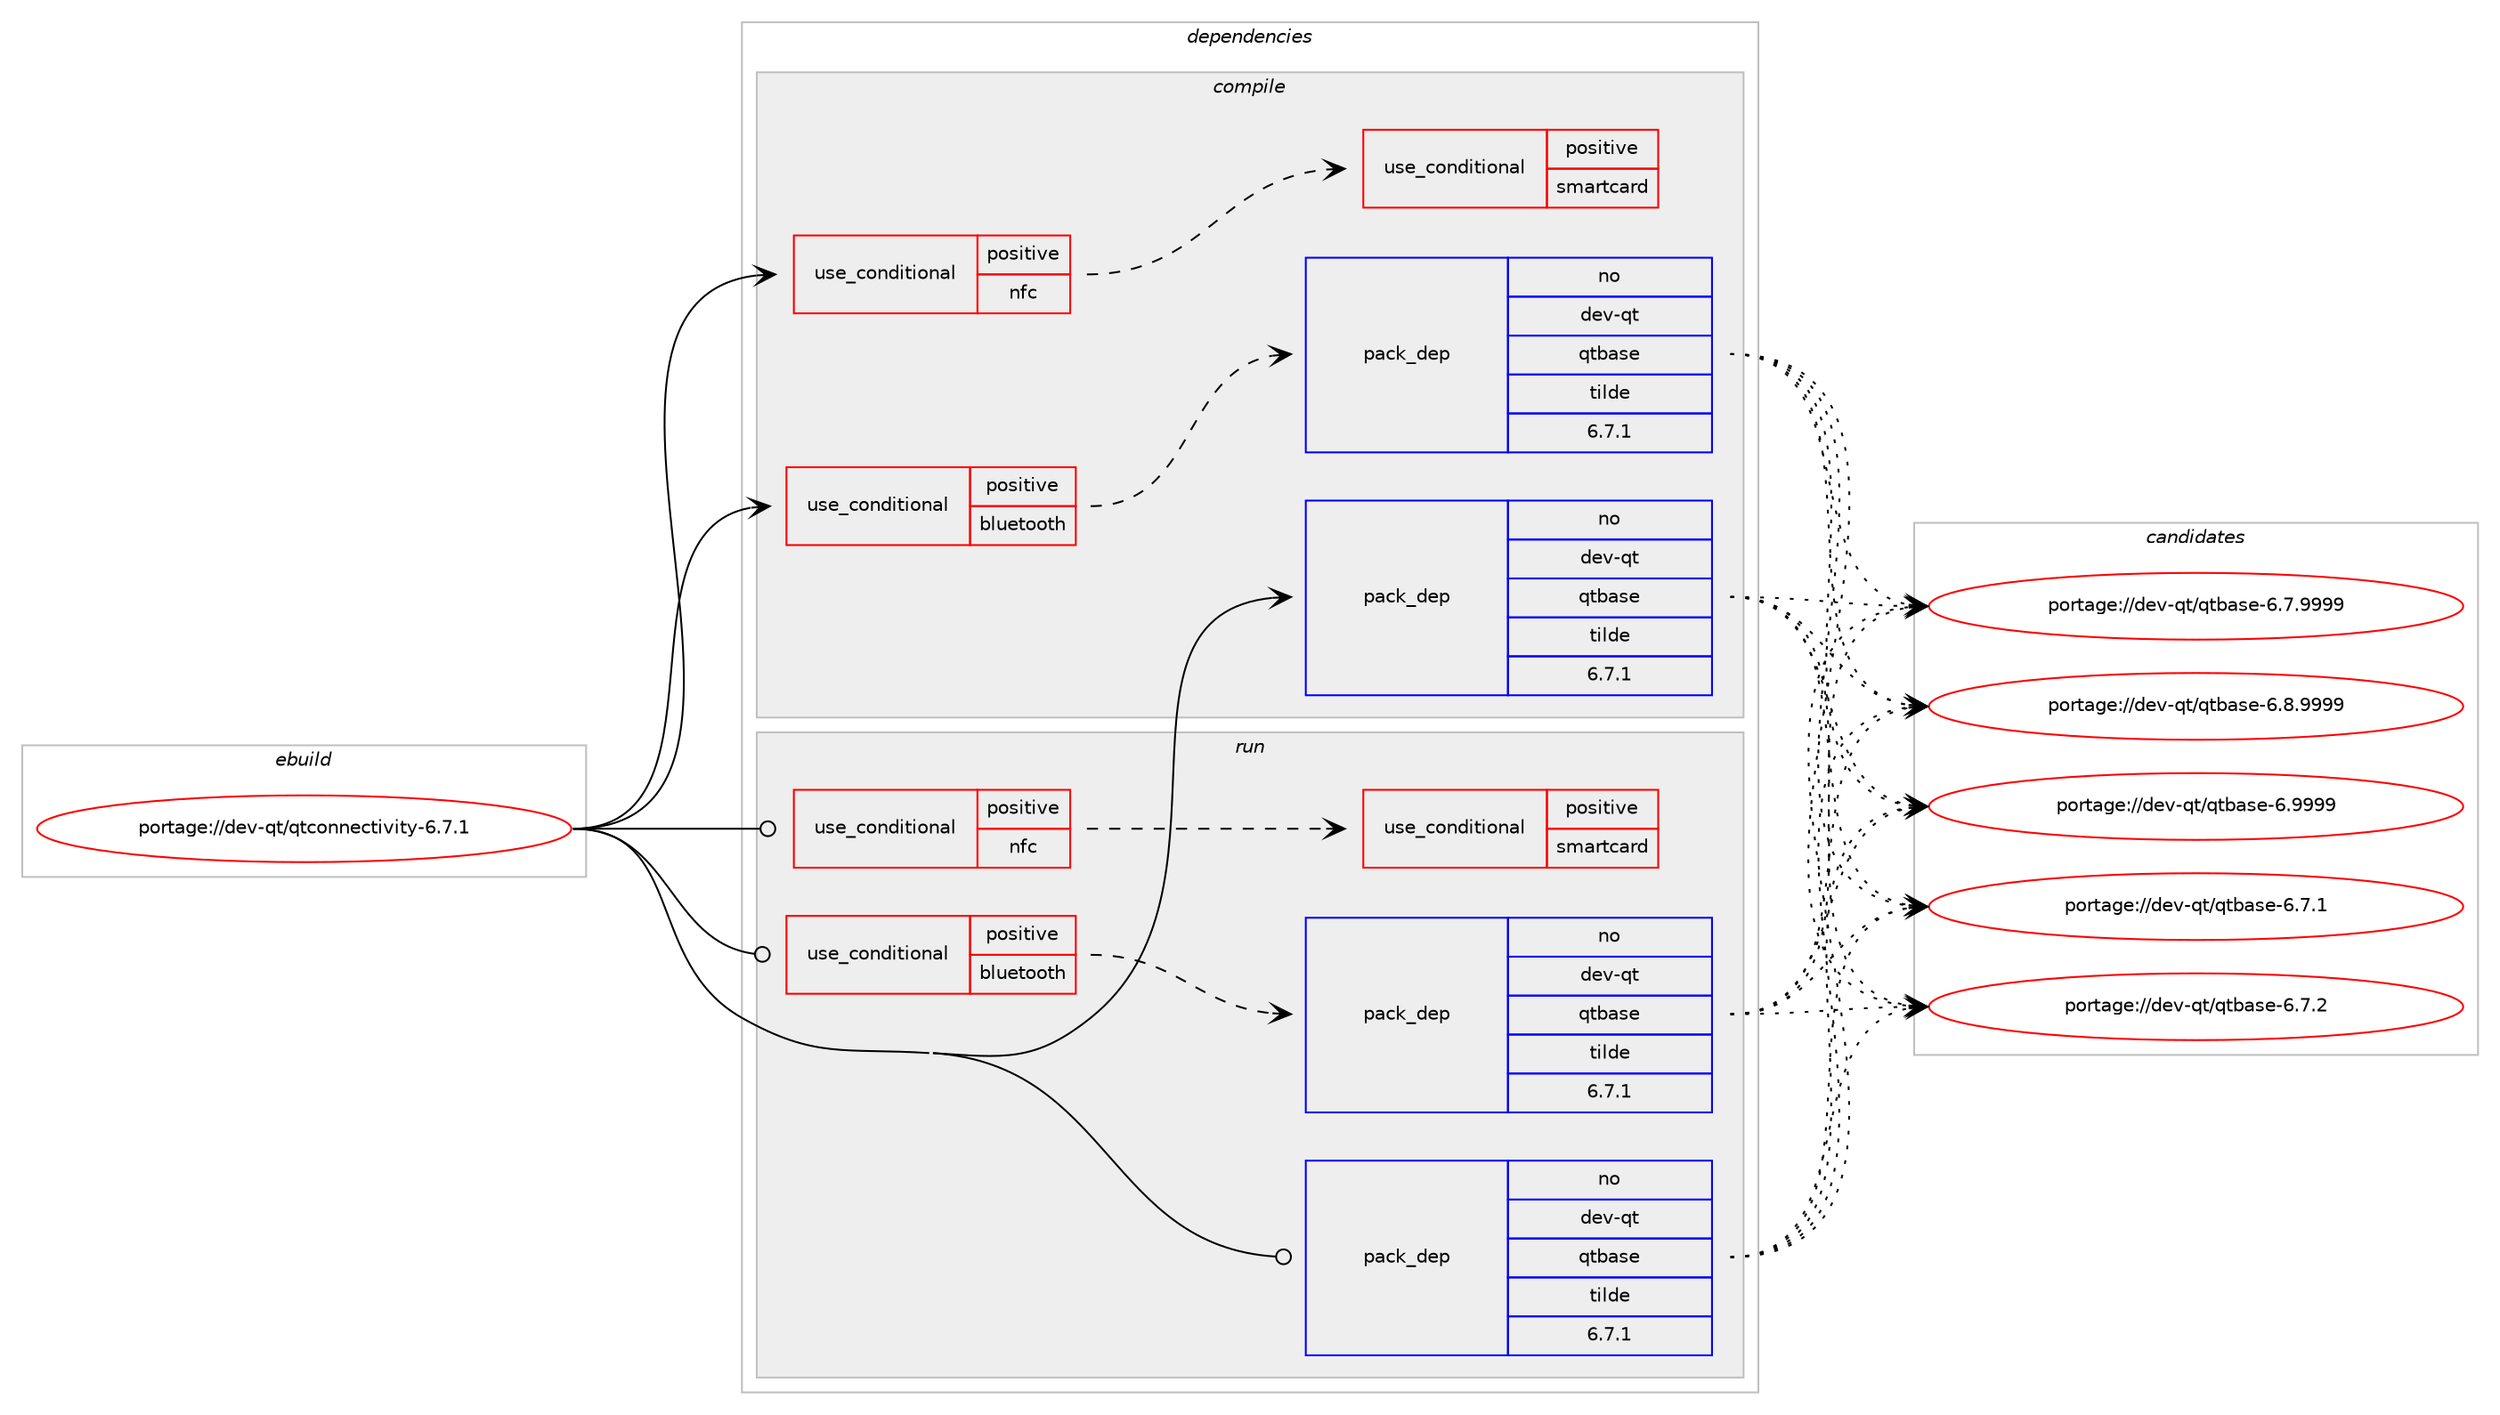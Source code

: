 digraph prolog {

# *************
# Graph options
# *************

newrank=true;
concentrate=true;
compound=true;
graph [rankdir=LR,fontname=Helvetica,fontsize=10,ranksep=1.5];#, ranksep=2.5, nodesep=0.2];
edge  [arrowhead=vee];
node  [fontname=Helvetica,fontsize=10];

# **********
# The ebuild
# **********

subgraph cluster_leftcol {
color=gray;
rank=same;
label=<<i>ebuild</i>>;
id [label="portage://dev-qt/qtconnectivity-6.7.1", color=red, width=4, href="../dev-qt/qtconnectivity-6.7.1.svg"];
}

# ****************
# The dependencies
# ****************

subgraph cluster_midcol {
color=gray;
label=<<i>dependencies</i>>;
subgraph cluster_compile {
fillcolor="#eeeeee";
style=filled;
label=<<i>compile</i>>;
subgraph cond40675 {
dependency85273 [label=<<TABLE BORDER="0" CELLBORDER="1" CELLSPACING="0" CELLPADDING="4"><TR><TD ROWSPAN="3" CELLPADDING="10">use_conditional</TD></TR><TR><TD>positive</TD></TR><TR><TD>bluetooth</TD></TR></TABLE>>, shape=none, color=red];
subgraph pack43358 {
dependency85274 [label=<<TABLE BORDER="0" CELLBORDER="1" CELLSPACING="0" CELLPADDING="4" WIDTH="220"><TR><TD ROWSPAN="6" CELLPADDING="30">pack_dep</TD></TR><TR><TD WIDTH="110">no</TD></TR><TR><TD>dev-qt</TD></TR><TR><TD>qtbase</TD></TR><TR><TD>tilde</TD></TR><TR><TD>6.7.1</TD></TR></TABLE>>, shape=none, color=blue];
}
dependency85273:e -> dependency85274:w [weight=20,style="dashed",arrowhead="vee"];
# *** BEGIN UNKNOWN DEPENDENCY TYPE (TODO) ***
# dependency85273 -> package_dependency(portage://dev-qt/qtconnectivity-6.7.1,install,no,net-wireless,bluez,none,[,,],any_same_slot,[])
# *** END UNKNOWN DEPENDENCY TYPE (TODO) ***

}
id:e -> dependency85273:w [weight=20,style="solid",arrowhead="vee"];
subgraph cond40676 {
dependency85275 [label=<<TABLE BORDER="0" CELLBORDER="1" CELLSPACING="0" CELLPADDING="4"><TR><TD ROWSPAN="3" CELLPADDING="10">use_conditional</TD></TR><TR><TD>positive</TD></TR><TR><TD>nfc</TD></TR></TABLE>>, shape=none, color=red];
subgraph cond40677 {
dependency85276 [label=<<TABLE BORDER="0" CELLBORDER="1" CELLSPACING="0" CELLPADDING="4"><TR><TD ROWSPAN="3" CELLPADDING="10">use_conditional</TD></TR><TR><TD>positive</TD></TR><TR><TD>smartcard</TD></TR></TABLE>>, shape=none, color=red];
# *** BEGIN UNKNOWN DEPENDENCY TYPE (TODO) ***
# dependency85276 -> package_dependency(portage://dev-qt/qtconnectivity-6.7.1,install,no,sys-apps,pcsc-lite,none,[,,],[],[])
# *** END UNKNOWN DEPENDENCY TYPE (TODO) ***

}
dependency85275:e -> dependency85276:w [weight=20,style="dashed",arrowhead="vee"];
}
id:e -> dependency85275:w [weight=20,style="solid",arrowhead="vee"];
subgraph pack43359 {
dependency85277 [label=<<TABLE BORDER="0" CELLBORDER="1" CELLSPACING="0" CELLPADDING="4" WIDTH="220"><TR><TD ROWSPAN="6" CELLPADDING="30">pack_dep</TD></TR><TR><TD WIDTH="110">no</TD></TR><TR><TD>dev-qt</TD></TR><TR><TD>qtbase</TD></TR><TR><TD>tilde</TD></TR><TR><TD>6.7.1</TD></TR></TABLE>>, shape=none, color=blue];
}
id:e -> dependency85277:w [weight=20,style="solid",arrowhead="vee"];
}
subgraph cluster_compileandrun {
fillcolor="#eeeeee";
style=filled;
label=<<i>compile and run</i>>;
}
subgraph cluster_run {
fillcolor="#eeeeee";
style=filled;
label=<<i>run</i>>;
subgraph cond40678 {
dependency85278 [label=<<TABLE BORDER="0" CELLBORDER="1" CELLSPACING="0" CELLPADDING="4"><TR><TD ROWSPAN="3" CELLPADDING="10">use_conditional</TD></TR><TR><TD>positive</TD></TR><TR><TD>bluetooth</TD></TR></TABLE>>, shape=none, color=red];
subgraph pack43360 {
dependency85279 [label=<<TABLE BORDER="0" CELLBORDER="1" CELLSPACING="0" CELLPADDING="4" WIDTH="220"><TR><TD ROWSPAN="6" CELLPADDING="30">pack_dep</TD></TR><TR><TD WIDTH="110">no</TD></TR><TR><TD>dev-qt</TD></TR><TR><TD>qtbase</TD></TR><TR><TD>tilde</TD></TR><TR><TD>6.7.1</TD></TR></TABLE>>, shape=none, color=blue];
}
dependency85278:e -> dependency85279:w [weight=20,style="dashed",arrowhead="vee"];
# *** BEGIN UNKNOWN DEPENDENCY TYPE (TODO) ***
# dependency85278 -> package_dependency(portage://dev-qt/qtconnectivity-6.7.1,run,no,net-wireless,bluez,none,[,,],any_same_slot,[])
# *** END UNKNOWN DEPENDENCY TYPE (TODO) ***

}
id:e -> dependency85278:w [weight=20,style="solid",arrowhead="odot"];
subgraph cond40679 {
dependency85280 [label=<<TABLE BORDER="0" CELLBORDER="1" CELLSPACING="0" CELLPADDING="4"><TR><TD ROWSPAN="3" CELLPADDING="10">use_conditional</TD></TR><TR><TD>positive</TD></TR><TR><TD>nfc</TD></TR></TABLE>>, shape=none, color=red];
subgraph cond40680 {
dependency85281 [label=<<TABLE BORDER="0" CELLBORDER="1" CELLSPACING="0" CELLPADDING="4"><TR><TD ROWSPAN="3" CELLPADDING="10">use_conditional</TD></TR><TR><TD>positive</TD></TR><TR><TD>smartcard</TD></TR></TABLE>>, shape=none, color=red];
# *** BEGIN UNKNOWN DEPENDENCY TYPE (TODO) ***
# dependency85281 -> package_dependency(portage://dev-qt/qtconnectivity-6.7.1,run,no,sys-apps,pcsc-lite,none,[,,],[],[])
# *** END UNKNOWN DEPENDENCY TYPE (TODO) ***

}
dependency85280:e -> dependency85281:w [weight=20,style="dashed",arrowhead="vee"];
}
id:e -> dependency85280:w [weight=20,style="solid",arrowhead="odot"];
subgraph pack43361 {
dependency85282 [label=<<TABLE BORDER="0" CELLBORDER="1" CELLSPACING="0" CELLPADDING="4" WIDTH="220"><TR><TD ROWSPAN="6" CELLPADDING="30">pack_dep</TD></TR><TR><TD WIDTH="110">no</TD></TR><TR><TD>dev-qt</TD></TR><TR><TD>qtbase</TD></TR><TR><TD>tilde</TD></TR><TR><TD>6.7.1</TD></TR></TABLE>>, shape=none, color=blue];
}
id:e -> dependency85282:w [weight=20,style="solid",arrowhead="odot"];
}
}

# **************
# The candidates
# **************

subgraph cluster_choices {
rank=same;
color=gray;
label=<<i>candidates</i>>;

subgraph choice43358 {
color=black;
nodesep=1;
choice10010111845113116471131169897115101455446554649 [label="portage://dev-qt/qtbase-6.7.1", color=red, width=4,href="../dev-qt/qtbase-6.7.1.svg"];
choice10010111845113116471131169897115101455446554650 [label="portage://dev-qt/qtbase-6.7.2", color=red, width=4,href="../dev-qt/qtbase-6.7.2.svg"];
choice10010111845113116471131169897115101455446554657575757 [label="portage://dev-qt/qtbase-6.7.9999", color=red, width=4,href="../dev-qt/qtbase-6.7.9999.svg"];
choice10010111845113116471131169897115101455446564657575757 [label="portage://dev-qt/qtbase-6.8.9999", color=red, width=4,href="../dev-qt/qtbase-6.8.9999.svg"];
choice1001011184511311647113116989711510145544657575757 [label="portage://dev-qt/qtbase-6.9999", color=red, width=4,href="../dev-qt/qtbase-6.9999.svg"];
dependency85274:e -> choice10010111845113116471131169897115101455446554649:w [style=dotted,weight="100"];
dependency85274:e -> choice10010111845113116471131169897115101455446554650:w [style=dotted,weight="100"];
dependency85274:e -> choice10010111845113116471131169897115101455446554657575757:w [style=dotted,weight="100"];
dependency85274:e -> choice10010111845113116471131169897115101455446564657575757:w [style=dotted,weight="100"];
dependency85274:e -> choice1001011184511311647113116989711510145544657575757:w [style=dotted,weight="100"];
}
subgraph choice43359 {
color=black;
nodesep=1;
choice10010111845113116471131169897115101455446554649 [label="portage://dev-qt/qtbase-6.7.1", color=red, width=4,href="../dev-qt/qtbase-6.7.1.svg"];
choice10010111845113116471131169897115101455446554650 [label="portage://dev-qt/qtbase-6.7.2", color=red, width=4,href="../dev-qt/qtbase-6.7.2.svg"];
choice10010111845113116471131169897115101455446554657575757 [label="portage://dev-qt/qtbase-6.7.9999", color=red, width=4,href="../dev-qt/qtbase-6.7.9999.svg"];
choice10010111845113116471131169897115101455446564657575757 [label="portage://dev-qt/qtbase-6.8.9999", color=red, width=4,href="../dev-qt/qtbase-6.8.9999.svg"];
choice1001011184511311647113116989711510145544657575757 [label="portage://dev-qt/qtbase-6.9999", color=red, width=4,href="../dev-qt/qtbase-6.9999.svg"];
dependency85277:e -> choice10010111845113116471131169897115101455446554649:w [style=dotted,weight="100"];
dependency85277:e -> choice10010111845113116471131169897115101455446554650:w [style=dotted,weight="100"];
dependency85277:e -> choice10010111845113116471131169897115101455446554657575757:w [style=dotted,weight="100"];
dependency85277:e -> choice10010111845113116471131169897115101455446564657575757:w [style=dotted,weight="100"];
dependency85277:e -> choice1001011184511311647113116989711510145544657575757:w [style=dotted,weight="100"];
}
subgraph choice43360 {
color=black;
nodesep=1;
choice10010111845113116471131169897115101455446554649 [label="portage://dev-qt/qtbase-6.7.1", color=red, width=4,href="../dev-qt/qtbase-6.7.1.svg"];
choice10010111845113116471131169897115101455446554650 [label="portage://dev-qt/qtbase-6.7.2", color=red, width=4,href="../dev-qt/qtbase-6.7.2.svg"];
choice10010111845113116471131169897115101455446554657575757 [label="portage://dev-qt/qtbase-6.7.9999", color=red, width=4,href="../dev-qt/qtbase-6.7.9999.svg"];
choice10010111845113116471131169897115101455446564657575757 [label="portage://dev-qt/qtbase-6.8.9999", color=red, width=4,href="../dev-qt/qtbase-6.8.9999.svg"];
choice1001011184511311647113116989711510145544657575757 [label="portage://dev-qt/qtbase-6.9999", color=red, width=4,href="../dev-qt/qtbase-6.9999.svg"];
dependency85279:e -> choice10010111845113116471131169897115101455446554649:w [style=dotted,weight="100"];
dependency85279:e -> choice10010111845113116471131169897115101455446554650:w [style=dotted,weight="100"];
dependency85279:e -> choice10010111845113116471131169897115101455446554657575757:w [style=dotted,weight="100"];
dependency85279:e -> choice10010111845113116471131169897115101455446564657575757:w [style=dotted,weight="100"];
dependency85279:e -> choice1001011184511311647113116989711510145544657575757:w [style=dotted,weight="100"];
}
subgraph choice43361 {
color=black;
nodesep=1;
choice10010111845113116471131169897115101455446554649 [label="portage://dev-qt/qtbase-6.7.1", color=red, width=4,href="../dev-qt/qtbase-6.7.1.svg"];
choice10010111845113116471131169897115101455446554650 [label="portage://dev-qt/qtbase-6.7.2", color=red, width=4,href="../dev-qt/qtbase-6.7.2.svg"];
choice10010111845113116471131169897115101455446554657575757 [label="portage://dev-qt/qtbase-6.7.9999", color=red, width=4,href="../dev-qt/qtbase-6.7.9999.svg"];
choice10010111845113116471131169897115101455446564657575757 [label="portage://dev-qt/qtbase-6.8.9999", color=red, width=4,href="../dev-qt/qtbase-6.8.9999.svg"];
choice1001011184511311647113116989711510145544657575757 [label="portage://dev-qt/qtbase-6.9999", color=red, width=4,href="../dev-qt/qtbase-6.9999.svg"];
dependency85282:e -> choice10010111845113116471131169897115101455446554649:w [style=dotted,weight="100"];
dependency85282:e -> choice10010111845113116471131169897115101455446554650:w [style=dotted,weight="100"];
dependency85282:e -> choice10010111845113116471131169897115101455446554657575757:w [style=dotted,weight="100"];
dependency85282:e -> choice10010111845113116471131169897115101455446564657575757:w [style=dotted,weight="100"];
dependency85282:e -> choice1001011184511311647113116989711510145544657575757:w [style=dotted,weight="100"];
}
}

}
